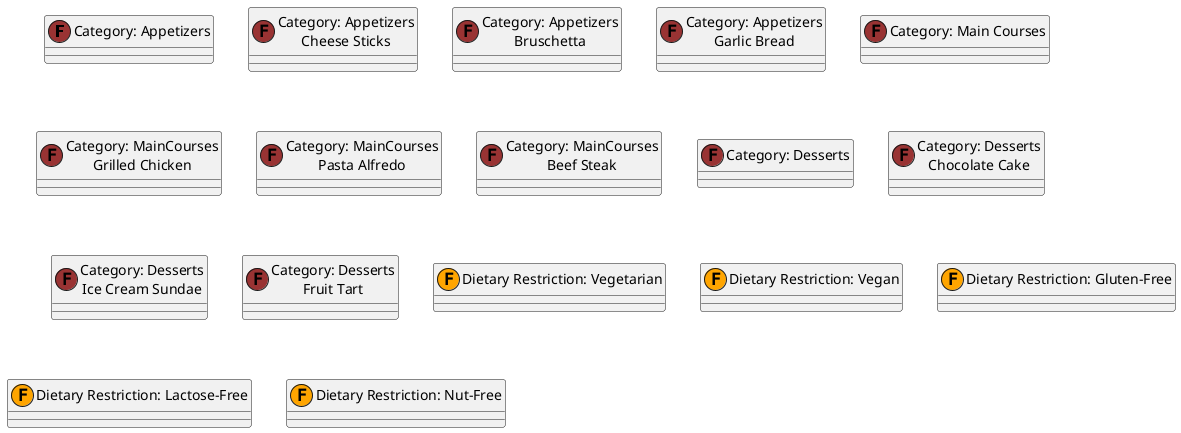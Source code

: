@startuml menu

!define CATEGORY_COLOR #993333
!define FILTER_COLOR #FFA500

!define CATEGORY_ITEM(item, label) class item as "Category: label" << (F,CATEGORY_COLOR) >>
!define DIETARY_RESTRICTION_ITEM(item, label) class item as "Dietary Restriction: label" << (F,FILTER_COLOR) >>

!define ITEM(item, label, category) class item as "Category: category\nlabel" << (F,CATEGORY_COLOR) >>

CATEGORY_ITEM(Appetizers, Appetizers)
ITEM(cheese_sticks, Cheese Sticks, Appetizers)
ITEM(bruschetta, Bruschetta, Appetizers)
ITEM(garlic_bread, Garlic Bread, Appetizers)

CATEGORY_ITEM(MainCourses, Main Courses)
ITEM(grilled_chicken, Grilled Chicken, MainCourses)
ITEM(pasta_alfredo, Pasta Alfredo, MainCourses)
ITEM(beef_steak, Beef Steak, MainCourses)

CATEGORY_ITEM(Desserts, Desserts)
ITEM(chocolate_cake, Chocolate Cake, Desserts)
ITEM(ice_cream_sundae, Ice Cream Sundae, Desserts)
ITEM(fruit_tart, Fruit Tart, Desserts)

DIETARY_RESTRICTION_ITEM(Vegetarian, Vegetarian)
DIETARY_RESTRICTION_ITEM(Vegan, Vegan)
DIETARY_RESTRICTION_ITEM(GlutenFree, Gluten-Free)
DIETARY_RESTRICTION_ITEM(LactoseFree, Lactose-Free)
DIETARY_RESTRICTION_ITEM(NutFree, Nut-Free)

@enduml
